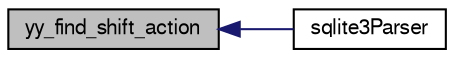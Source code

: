 digraph "yy_find_shift_action"
{
  edge [fontname="FreeSans",fontsize="10",labelfontname="FreeSans",labelfontsize="10"];
  node [fontname="FreeSans",fontsize="10",shape=record];
  rankdir="LR";
  Node929063 [label="yy_find_shift_action",height=0.2,width=0.4,color="black", fillcolor="grey75", style="filled", fontcolor="black"];
  Node929063 -> Node929064 [dir="back",color="midnightblue",fontsize="10",style="solid",fontname="FreeSans"];
  Node929064 [label="sqlite3Parser",height=0.2,width=0.4,color="black", fillcolor="white", style="filled",URL="$sqlite3_8c.html#a0327d71a5fabe0b6a343d78a2602e72a"];
}
